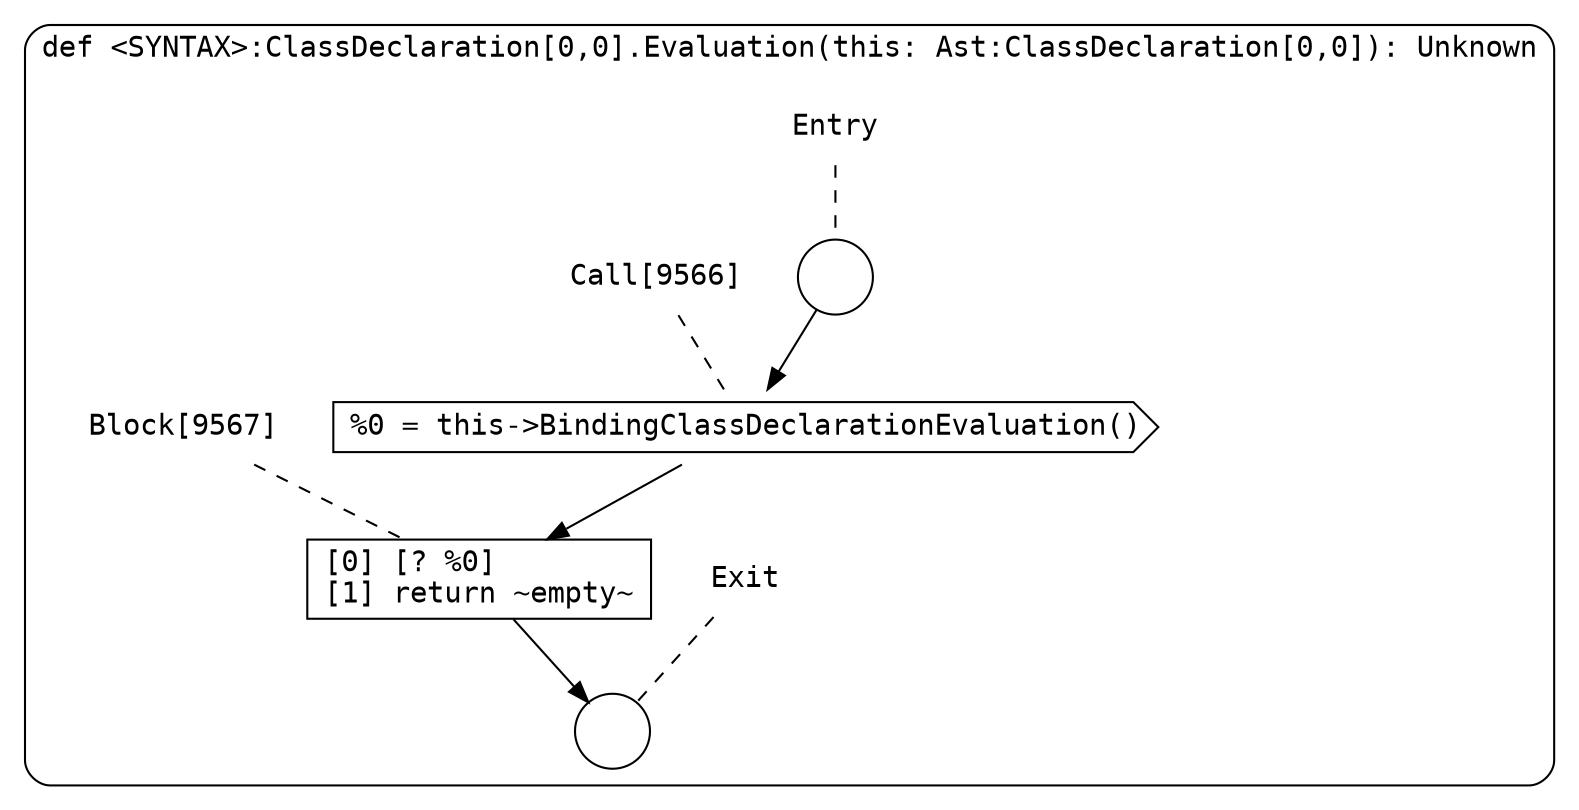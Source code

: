 digraph {
  graph [fontname = "Consolas"]
  node [fontname = "Consolas"]
  edge [fontname = "Consolas"]
  subgraph cluster1699 {
    label = "def <SYNTAX>:ClassDeclaration[0,0].Evaluation(this: Ast:ClassDeclaration[0,0]): Unknown"
    style = rounded
    cluster1699_entry_name [shape=none, label=<<font color="black">Entry</font>>]
    cluster1699_entry_name -> cluster1699_entry [arrowhead=none, color="black", style=dashed]
    cluster1699_entry [shape=circle label=" " color="black" fillcolor="white" style=filled]
    cluster1699_entry -> node9566 [color="black"]
    cluster1699_exit_name [shape=none, label=<<font color="black">Exit</font>>]
    cluster1699_exit_name -> cluster1699_exit [arrowhead=none, color="black", style=dashed]
    cluster1699_exit [shape=circle label=" " color="black" fillcolor="white" style=filled]
    node9566_name [shape=none, label=<<font color="black">Call[9566]</font>>]
    node9566_name -> node9566 [arrowhead=none, color="black", style=dashed]
    node9566 [shape=cds, label=<<font color="black">%0 = this-&gt;BindingClassDeclarationEvaluation()</font>> color="black" fillcolor="white", style=filled]
    node9566 -> node9567 [color="black"]
    node9567_name [shape=none, label=<<font color="black">Block[9567]</font>>]
    node9567_name -> node9567 [arrowhead=none, color="black", style=dashed]
    node9567 [shape=box, label=<<font color="black">[0] [? %0]<BR ALIGN="LEFT"/>[1] return ~empty~<BR ALIGN="LEFT"/></font>> color="black" fillcolor="white", style=filled]
    node9567 -> cluster1699_exit [color="black"]
  }
}